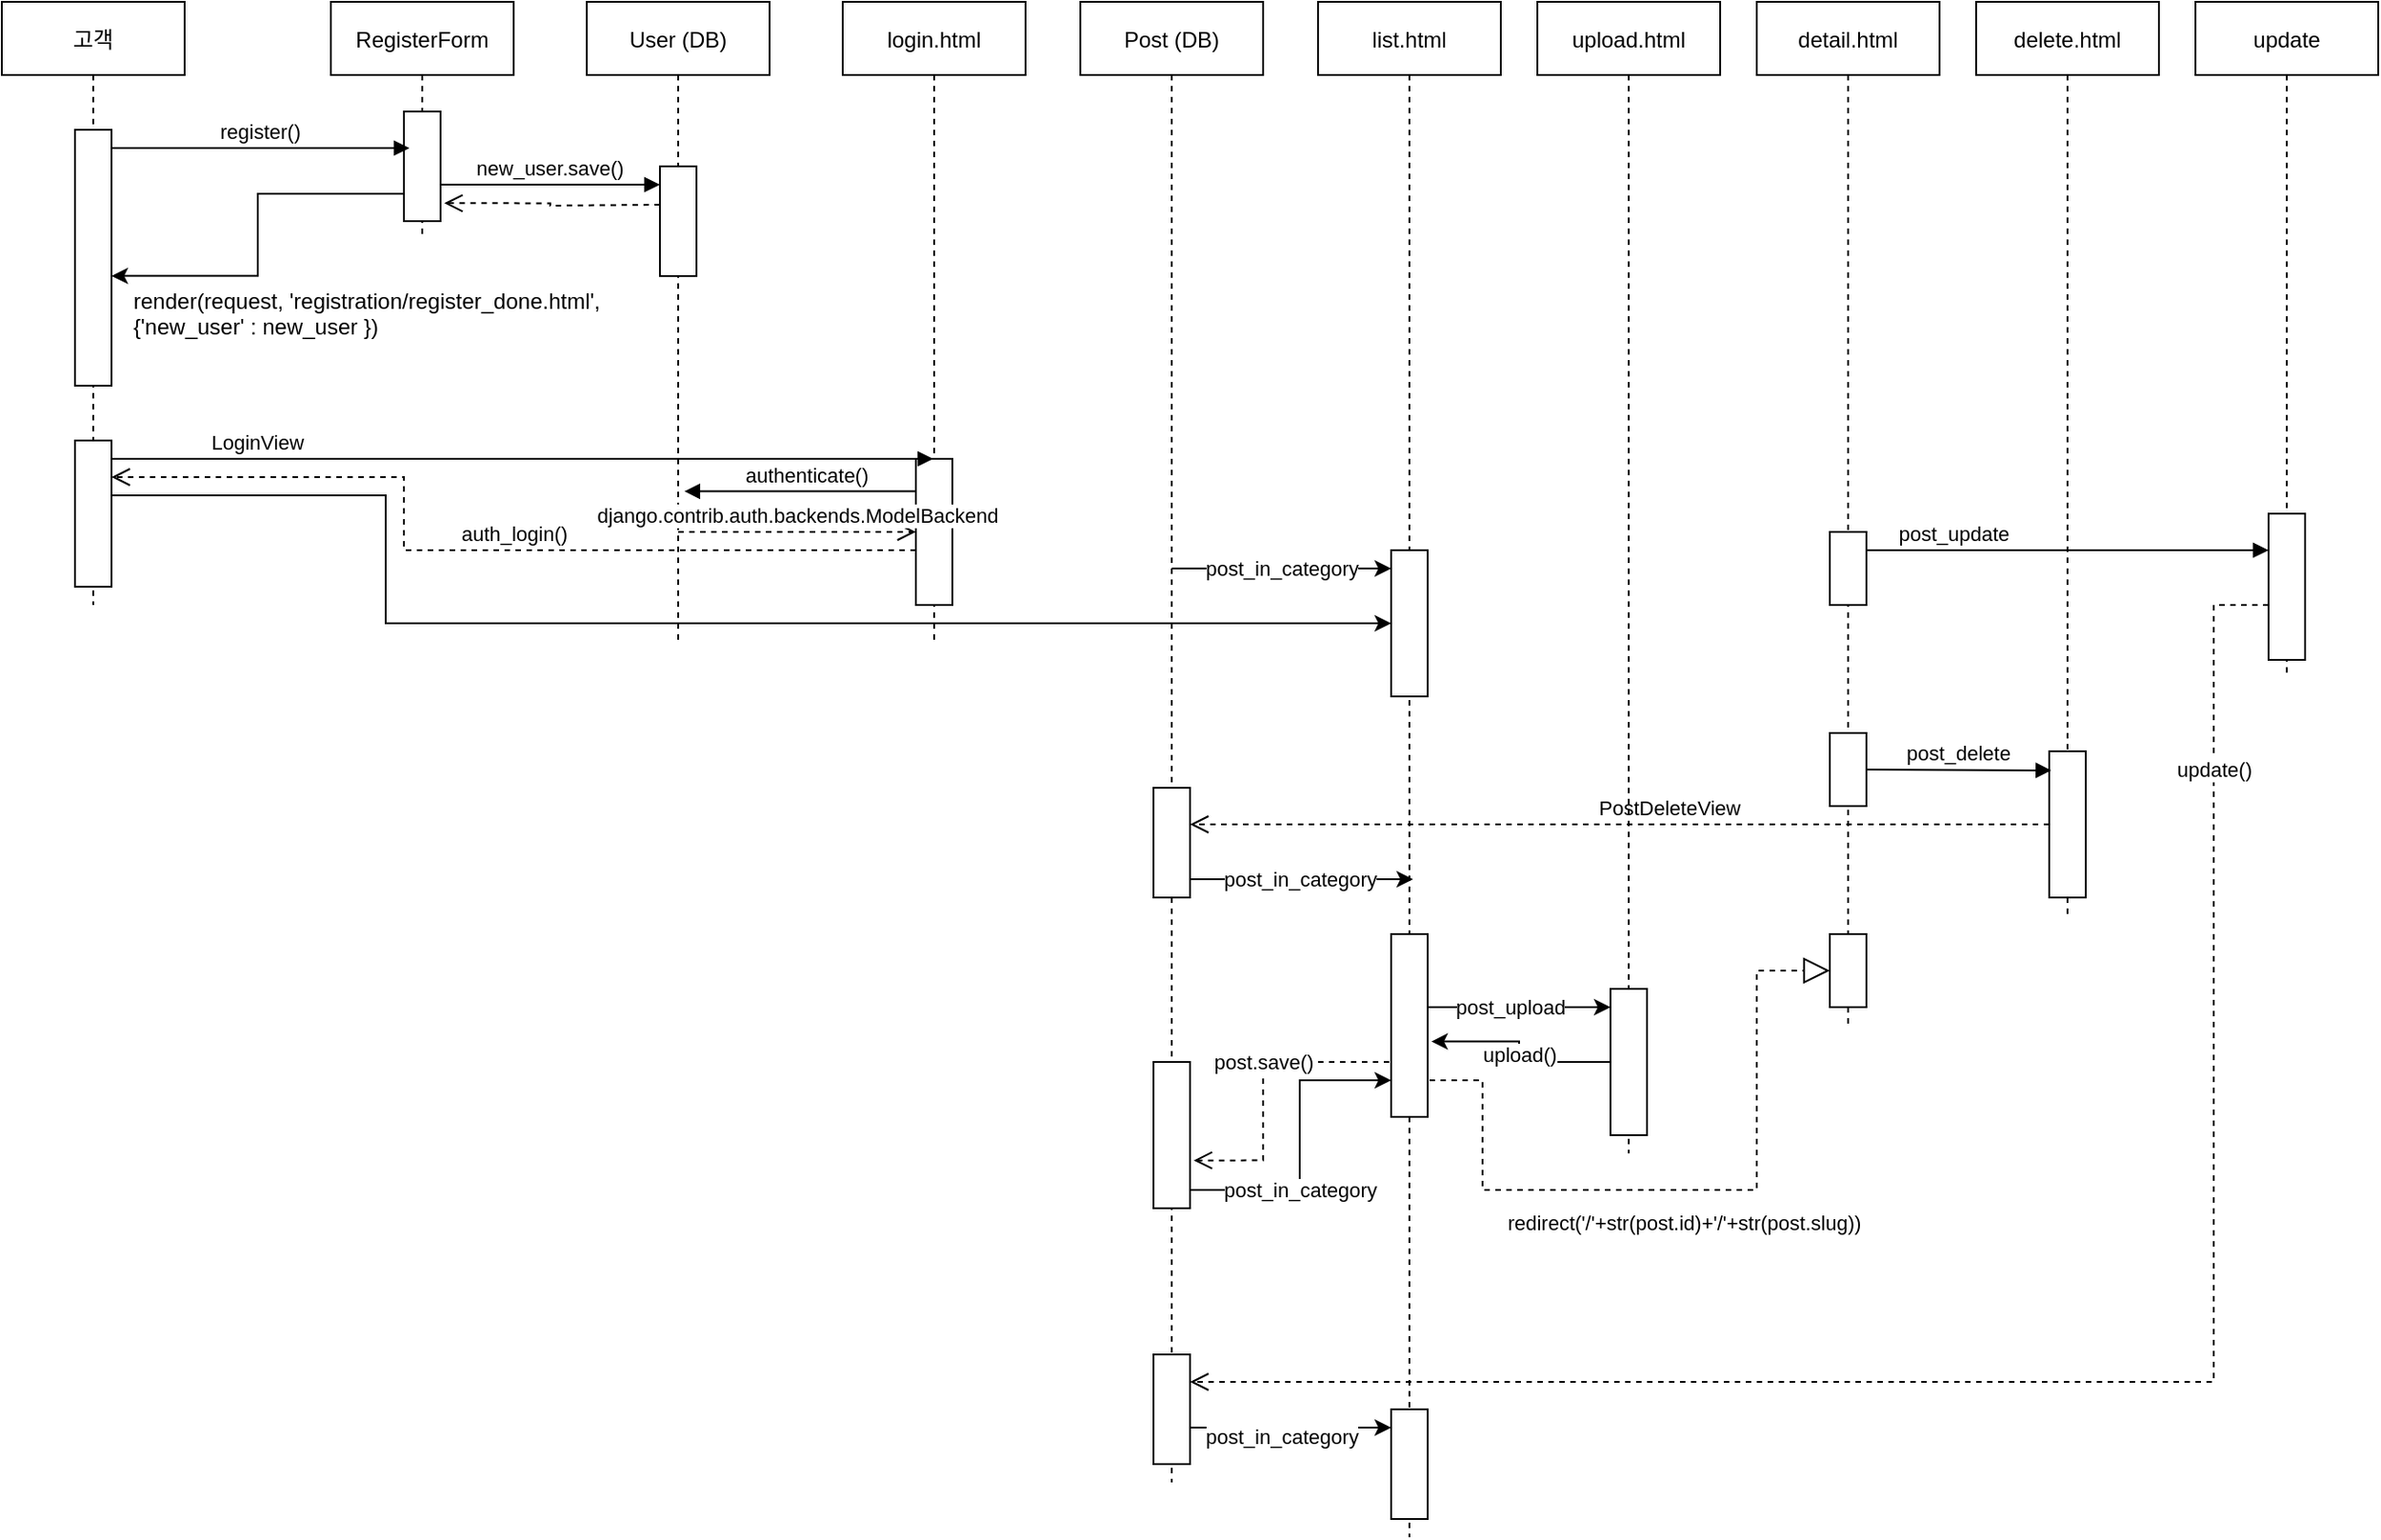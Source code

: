 <mxfile version="15.4.1" type="github">
  <diagram id="kgpKYQtTHZ0yAKxKKP6v" name="Page-1">
    <mxGraphModel dx="2062" dy="1154" grid="1" gridSize="10" guides="1" tooltips="1" connect="1" arrows="1" fold="1" page="1" pageScale="1" pageWidth="3300" pageHeight="4681" math="0" shadow="0">
      <root>
        <mxCell id="0" />
        <mxCell id="1" parent="0" />
        <mxCell id="3nuBFxr9cyL0pnOWT2aG-1" value="고객" style="shape=umlLifeline;perimeter=lifelinePerimeter;container=1;collapsible=0;recursiveResize=0;rounded=0;shadow=0;strokeWidth=1;" parent="1" vertex="1">
          <mxGeometry x="40" y="80" width="100" height="330" as="geometry" />
        </mxCell>
        <mxCell id="BS-xRKyWjwnMutiloFxV-136" value="" style="rounded=0;whiteSpace=wrap;html=1;" parent="3nuBFxr9cyL0pnOWT2aG-1" vertex="1">
          <mxGeometry x="40" y="70" width="20" height="140" as="geometry" />
        </mxCell>
        <mxCell id="3nuBFxr9cyL0pnOWT2aG-5" value="RegisterForm" style="shape=umlLifeline;perimeter=lifelinePerimeter;container=1;collapsible=0;recursiveResize=0;rounded=0;shadow=0;strokeWidth=1;" parent="1" vertex="1">
          <mxGeometry x="220" y="80" width="100" height="130" as="geometry" />
        </mxCell>
        <mxCell id="BS-xRKyWjwnMutiloFxV-17" value="" style="rounded=0;whiteSpace=wrap;html=1;" parent="3nuBFxr9cyL0pnOWT2aG-5" vertex="1">
          <mxGeometry x="40" y="60" width="20" height="60" as="geometry" />
        </mxCell>
        <mxCell id="3nuBFxr9cyL0pnOWT2aG-8" value="register()" style="verticalAlign=bottom;endArrow=block;entryX=0;entryY=0;shadow=0;strokeWidth=1;" parent="1" edge="1">
          <mxGeometry relative="1" as="geometry">
            <mxPoint x="100" y="160" as="sourcePoint" />
            <mxPoint x="263" y="160.0" as="targetPoint" />
          </mxGeometry>
        </mxCell>
        <mxCell id="BS-xRKyWjwnMutiloFxV-3" value="User (DB)" style="shape=umlLifeline;perimeter=lifelinePerimeter;container=1;collapsible=0;recursiveResize=0;rounded=0;shadow=0;strokeWidth=1;" parent="1" vertex="1">
          <mxGeometry x="360" y="80" width="100" height="350" as="geometry" />
        </mxCell>
        <mxCell id="BS-xRKyWjwnMutiloFxV-129" value="" style="html=1;points=[];perimeter=orthogonalPerimeter;" parent="BS-xRKyWjwnMutiloFxV-3" vertex="1">
          <mxGeometry x="40" y="90" width="20" height="60" as="geometry" />
        </mxCell>
        <mxCell id="BS-xRKyWjwnMutiloFxV-18" value="new_user.save()" style="verticalAlign=bottom;endArrow=block;shadow=0;strokeWidth=1;" parent="1" edge="1">
          <mxGeometry relative="1" as="geometry">
            <mxPoint x="280" y="180.0" as="sourcePoint" />
            <mxPoint x="400" y="180" as="targetPoint" />
          </mxGeometry>
        </mxCell>
        <mxCell id="BS-xRKyWjwnMutiloFxV-116" value="login.html" style="shape=umlLifeline;perimeter=lifelinePerimeter;container=1;collapsible=0;recursiveResize=0;rounded=0;shadow=0;strokeWidth=1;" parent="1" vertex="1">
          <mxGeometry x="500" y="80" width="100" height="350" as="geometry" />
        </mxCell>
        <mxCell id="BS-xRKyWjwnMutiloFxV-145" value="" style="rounded=0;whiteSpace=wrap;html=1;" parent="BS-xRKyWjwnMutiloFxV-116" vertex="1">
          <mxGeometry x="40" y="250" width="20" height="80" as="geometry" />
        </mxCell>
        <mxCell id="BS-xRKyWjwnMutiloFxV-130" value="authenticate()" style="html=1;verticalAlign=bottom;endArrow=block;rounded=0;edgeStyle=orthogonalEdgeStyle;entryX=0.524;entryY=0.453;entryDx=0;entryDy=0;entryPerimeter=0;" parent="1" edge="1">
          <mxGeometry relative="1" as="geometry">
            <mxPoint x="540" y="348" as="sourcePoint" />
            <Array as="points">
              <mxPoint x="540" y="345" />
              <mxPoint x="540" y="348" />
            </Array>
            <mxPoint x="413.4" y="347.8" as="targetPoint" />
          </mxGeometry>
        </mxCell>
        <mxCell id="BS-xRKyWjwnMutiloFxV-131" value="django.contrib.auth.backends.ModelBackend" style="html=1;verticalAlign=bottom;endArrow=open;dashed=1;endSize=8;rounded=0;edgeStyle=orthogonalEdgeStyle;" parent="1" source="BS-xRKyWjwnMutiloFxV-3" edge="1">
          <mxGeometry relative="1" as="geometry">
            <mxPoint x="540" y="370" as="targetPoint" />
            <mxPoint x="465.94" y="370.5" as="sourcePoint" />
            <Array as="points">
              <mxPoint x="520" y="370" />
              <mxPoint x="520" y="370" />
            </Array>
          </mxGeometry>
        </mxCell>
        <mxCell id="BS-xRKyWjwnMutiloFxV-140" value="auth_login()" style="html=1;verticalAlign=bottom;endArrow=open;dashed=1;endSize=8;rounded=0;edgeStyle=orthogonalEdgeStyle;entryX=1;entryY=0.25;entryDx=0;entryDy=0;" parent="1" target="BS-xRKyWjwnMutiloFxV-144" edge="1">
          <mxGeometry x="-0.083" relative="1" as="geometry">
            <mxPoint x="540" y="380" as="sourcePoint" />
            <mxPoint x="90" y="390" as="targetPoint" />
            <Array as="points">
              <mxPoint x="260" y="380" />
              <mxPoint x="260" y="340" />
            </Array>
            <mxPoint as="offset" />
          </mxGeometry>
        </mxCell>
        <mxCell id="BS-xRKyWjwnMutiloFxV-142" value="" style="rounded=0;whiteSpace=wrap;html=1;" parent="1" vertex="1">
          <mxGeometry x="80" y="320" width="20" height="50" as="geometry" />
        </mxCell>
        <mxCell id="u28G30YTxyB6MNuOs4cs-26" style="edgeStyle=orthogonalEdgeStyle;rounded=0;orthogonalLoop=1;jettySize=auto;html=1;exitX=1;exitY=0.5;exitDx=0;exitDy=0;" parent="1" source="BS-xRKyWjwnMutiloFxV-144" target="u28G30YTxyB6MNuOs4cs-24" edge="1">
          <mxGeometry relative="1" as="geometry">
            <mxPoint x="110" y="360" as="sourcePoint" />
            <Array as="points">
              <mxPoint x="100" y="350" />
              <mxPoint x="250" y="350" />
              <mxPoint x="250" y="420" />
            </Array>
          </mxGeometry>
        </mxCell>
        <mxCell id="BS-xRKyWjwnMutiloFxV-144" value="" style="rounded=0;whiteSpace=wrap;html=1;" parent="1" vertex="1">
          <mxGeometry x="80" y="320" width="20" height="80" as="geometry" />
        </mxCell>
        <mxCell id="BS-xRKyWjwnMutiloFxV-117" value="LoginView" style="verticalAlign=bottom;endArrow=block;shadow=0;strokeWidth=1;" parent="1" target="BS-xRKyWjwnMutiloFxV-116" edge="1">
          <mxGeometry x="-0.64" relative="1" as="geometry">
            <mxPoint x="100" y="330" as="sourcePoint" />
            <mxPoint x="600" y="330" as="targetPoint" />
            <mxPoint x="-1" as="offset" />
          </mxGeometry>
        </mxCell>
        <mxCell id="u28G30YTxyB6MNuOs4cs-18" value="Post (DB)" style="shape=umlLifeline;perimeter=lifelinePerimeter;container=1;collapsible=0;recursiveResize=0;rounded=0;shadow=0;strokeWidth=1;" parent="1" vertex="1">
          <mxGeometry x="630" y="80" width="100" height="810" as="geometry" />
        </mxCell>
        <mxCell id="u28G30YTxyB6MNuOs4cs-28" value="" style="rounded=0;whiteSpace=wrap;html=1;" parent="u28G30YTxyB6MNuOs4cs-18" vertex="1">
          <mxGeometry x="40" y="430" width="20" height="60" as="geometry" />
        </mxCell>
        <mxCell id="aV_OGx-12gnVHYisTV2A-9" value="" style="rounded=0;whiteSpace=wrap;html=1;" vertex="1" parent="u28G30YTxyB6MNuOs4cs-18">
          <mxGeometry x="40" y="580" width="20" height="80" as="geometry" />
        </mxCell>
        <mxCell id="aV_OGx-12gnVHYisTV2A-22" value="" style="rounded=0;whiteSpace=wrap;html=1;" vertex="1" parent="u28G30YTxyB6MNuOs4cs-18">
          <mxGeometry x="40" y="740" width="20" height="60" as="geometry" />
        </mxCell>
        <mxCell id="u28G30YTxyB6MNuOs4cs-20" value="list.html" style="shape=umlLifeline;perimeter=lifelinePerimeter;container=1;collapsible=0;recursiveResize=0;rounded=0;shadow=0;strokeWidth=1;" parent="1" vertex="1">
          <mxGeometry x="760" y="80" width="100" height="840" as="geometry" />
        </mxCell>
        <mxCell id="u28G30YTxyB6MNuOs4cs-24" value="" style="rounded=0;whiteSpace=wrap;html=1;" parent="u28G30YTxyB6MNuOs4cs-20" vertex="1">
          <mxGeometry x="40" y="300" width="20" height="80" as="geometry" />
        </mxCell>
        <mxCell id="aV_OGx-12gnVHYisTV2A-3" value="" style="rounded=0;whiteSpace=wrap;html=1;" vertex="1" parent="u28G30YTxyB6MNuOs4cs-20">
          <mxGeometry x="40" y="510" width="20" height="100" as="geometry" />
        </mxCell>
        <mxCell id="u28G30YTxyB6MNuOs4cs-39" value="detail.html" style="shape=umlLifeline;perimeter=lifelinePerimeter;container=1;collapsible=0;recursiveResize=0;rounded=0;shadow=0;strokeWidth=1;" parent="1" vertex="1">
          <mxGeometry x="1000" y="80" width="100" height="560" as="geometry" />
        </mxCell>
        <mxCell id="aV_OGx-12gnVHYisTV2A-15" value="" style="rounded=0;whiteSpace=wrap;html=1;" vertex="1" parent="u28G30YTxyB6MNuOs4cs-39">
          <mxGeometry x="40" y="400" width="20" height="40" as="geometry" />
        </mxCell>
        <mxCell id="aV_OGx-12gnVHYisTV2A-16" value="" style="rounded=0;whiteSpace=wrap;html=1;" vertex="1" parent="u28G30YTxyB6MNuOs4cs-39">
          <mxGeometry x="40" y="290" width="20" height="40" as="geometry" />
        </mxCell>
        <mxCell id="aV_OGx-12gnVHYisTV2A-27" value="" style="rounded=0;whiteSpace=wrap;html=1;" vertex="1" parent="u28G30YTxyB6MNuOs4cs-39">
          <mxGeometry x="40" y="510" width="20" height="40" as="geometry" />
        </mxCell>
        <mxCell id="u28G30YTxyB6MNuOs4cs-44" value="delete.html" style="shape=umlLifeline;perimeter=lifelinePerimeter;container=1;collapsible=0;recursiveResize=0;rounded=0;shadow=0;strokeWidth=1;" parent="1" vertex="1">
          <mxGeometry x="1120" y="80" width="100" height="500" as="geometry" />
        </mxCell>
        <mxCell id="u28G30YTxyB6MNuOs4cs-48" value="" style="rounded=0;whiteSpace=wrap;html=1;" parent="u28G30YTxyB6MNuOs4cs-44" vertex="1">
          <mxGeometry x="40" y="410" width="20" height="80" as="geometry" />
        </mxCell>
        <mxCell id="aV_OGx-12gnVHYisTV2A-17" value="post_update" style="verticalAlign=bottom;endArrow=block;shadow=0;strokeWidth=1;entryX=0;entryY=0.25;entryDx=0;entryDy=0;" edge="1" parent="u28G30YTxyB6MNuOs4cs-44" target="aV_OGx-12gnVHYisTV2A-24">
          <mxGeometry x="-0.564" relative="1" as="geometry">
            <mxPoint x="-60" y="300" as="sourcePoint" />
            <mxPoint x="41.16" y="300.06" as="targetPoint" />
            <mxPoint as="offset" />
          </mxGeometry>
        </mxCell>
        <mxCell id="u28G30YTxyB6MNuOs4cs-47" value="PostDeleteView" style="html=1;verticalAlign=bottom;endArrow=open;dashed=1;endSize=8;rounded=0;edgeStyle=orthogonalEdgeStyle;exitX=0;exitY=0.5;exitDx=0;exitDy=0;" parent="1" source="u28G30YTxyB6MNuOs4cs-48" edge="1">
          <mxGeometry x="-0.113" relative="1" as="geometry">
            <mxPoint x="1040" y="530" as="sourcePoint" />
            <mxPoint x="690" y="530" as="targetPoint" />
            <Array as="points">
              <mxPoint x="690" y="530" />
            </Array>
            <mxPoint as="offset" />
          </mxGeometry>
        </mxCell>
        <mxCell id="u28G30YTxyB6MNuOs4cs-52" value="post_in_category" style="edgeStyle=orthogonalEdgeStyle;rounded=0;orthogonalLoop=1;jettySize=auto;html=1;" parent="1" source="u28G30YTxyB6MNuOs4cs-18" edge="1">
          <mxGeometry relative="1" as="geometry">
            <mxPoint x="800" y="390" as="targetPoint" />
            <Array as="points">
              <mxPoint x="800" y="390" />
            </Array>
          </mxGeometry>
        </mxCell>
        <mxCell id="u28G30YTxyB6MNuOs4cs-59" value="post_in_category" style="edgeStyle=orthogonalEdgeStyle;rounded=0;orthogonalLoop=1;jettySize=auto;html=1;" parent="1" edge="1">
          <mxGeometry x="-0.016" relative="1" as="geometry">
            <mxPoint x="690" y="560" as="sourcePoint" />
            <mxPoint x="812" y="560" as="targetPoint" />
            <Array as="points">
              <mxPoint x="812" y="560" />
            </Array>
            <mxPoint as="offset" />
          </mxGeometry>
        </mxCell>
        <mxCell id="aV_OGx-12gnVHYisTV2A-1" value="upload.html" style="shape=umlLifeline;perimeter=lifelinePerimeter;container=1;collapsible=0;recursiveResize=0;rounded=0;shadow=0;strokeWidth=1;" vertex="1" parent="1">
          <mxGeometry x="880" y="80" width="100" height="630" as="geometry" />
        </mxCell>
        <mxCell id="aV_OGx-12gnVHYisTV2A-5" value="" style="rounded=0;whiteSpace=wrap;html=1;" vertex="1" parent="aV_OGx-12gnVHYisTV2A-1">
          <mxGeometry x="40" y="540" width="20" height="80" as="geometry" />
        </mxCell>
        <mxCell id="aV_OGx-12gnVHYisTV2A-2" value="post_upload" style="edgeStyle=orthogonalEdgeStyle;rounded=0;orthogonalLoop=1;jettySize=auto;html=1;exitX=1;exitY=0.5;exitDx=0;exitDy=0;" edge="1" parent="1" source="aV_OGx-12gnVHYisTV2A-3">
          <mxGeometry relative="1" as="geometry">
            <mxPoint x="810" y="630" as="sourcePoint" />
            <mxPoint x="920" y="630" as="targetPoint" />
            <Array as="points">
              <mxPoint x="875" y="630" />
              <mxPoint x="875" y="630" />
            </Array>
          </mxGeometry>
        </mxCell>
        <mxCell id="aV_OGx-12gnVHYisTV2A-4" value="update" style="shape=umlLifeline;perimeter=lifelinePerimeter;container=1;collapsible=0;recursiveResize=0;rounded=0;shadow=0;strokeWidth=1;" vertex="1" parent="1">
          <mxGeometry x="1240" y="80" width="100" height="370" as="geometry" />
        </mxCell>
        <mxCell id="aV_OGx-12gnVHYisTV2A-24" value="" style="rounded=0;whiteSpace=wrap;html=1;" vertex="1" parent="aV_OGx-12gnVHYisTV2A-4">
          <mxGeometry x="40" y="280" width="20" height="80" as="geometry" />
        </mxCell>
        <mxCell id="aV_OGx-12gnVHYisTV2A-8" value="upload()" style="edgeStyle=orthogonalEdgeStyle;rounded=0;orthogonalLoop=1;jettySize=auto;html=1;entryX=1.1;entryY=0.588;entryDx=0;entryDy=0;entryPerimeter=0;" edge="1" parent="1" source="aV_OGx-12gnVHYisTV2A-5" target="aV_OGx-12gnVHYisTV2A-3">
          <mxGeometry relative="1" as="geometry" />
        </mxCell>
        <mxCell id="aV_OGx-12gnVHYisTV2A-10" value="post.save()" style="html=1;verticalAlign=bottom;endArrow=open;dashed=1;endSize=8;rounded=0;edgeStyle=orthogonalEdgeStyle;exitX=0;exitY=0.75;exitDx=0;exitDy=0;entryX=1.1;entryY=0.673;entryDx=0;entryDy=0;entryPerimeter=0;" edge="1" parent="1" source="aV_OGx-12gnVHYisTV2A-3" target="aV_OGx-12gnVHYisTV2A-9">
          <mxGeometry relative="1" as="geometry">
            <mxPoint x="420" y="230" as="sourcePoint" />
            <mxPoint x="109.0" y="230" as="targetPoint" />
            <Array as="points">
              <mxPoint x="800" y="660" />
              <mxPoint x="730" y="660" />
              <mxPoint x="730" y="714" />
            </Array>
          </mxGeometry>
        </mxCell>
        <mxCell id="aV_OGx-12gnVHYisTV2A-12" value="post_in_category" style="edgeStyle=orthogonalEdgeStyle;rounded=0;orthogonalLoop=1;jettySize=auto;html=1;" edge="1" parent="1">
          <mxGeometry x="-0.294" relative="1" as="geometry">
            <mxPoint x="690" y="730" as="sourcePoint" />
            <mxPoint x="800" y="670" as="targetPoint" />
            <Array as="points">
              <mxPoint x="750" y="730" />
              <mxPoint x="750" y="670" />
            </Array>
            <mxPoint as="offset" />
          </mxGeometry>
        </mxCell>
        <mxCell id="u28G30YTxyB6MNuOs4cs-42" value="" style="endArrow=block;dashed=1;endFill=0;endSize=12;html=1;rounded=0;edgeStyle=orthogonalEdgeStyle;exitX=1;exitY=0.75;exitDx=0;exitDy=0;" parent="1" edge="1" source="aV_OGx-12gnVHYisTV2A-3">
          <mxGeometry width="160" relative="1" as="geometry">
            <mxPoint x="810" y="478" as="sourcePoint" />
            <mxPoint x="1040" y="610" as="targetPoint" />
            <Array as="points">
              <mxPoint x="820" y="670" />
              <mxPoint x="850" y="670" />
              <mxPoint x="850" y="730" />
              <mxPoint x="1000" y="730" />
              <mxPoint x="1000" y="610" />
            </Array>
          </mxGeometry>
        </mxCell>
        <mxCell id="u28G30YTxyB6MNuOs4cs-43" value="redirect(&#39;/&#39;+str(post.id)+&#39;/&#39;+str(post.slug))" style="edgeLabel;html=1;align=center;verticalAlign=middle;resizable=0;points=[];" parent="u28G30YTxyB6MNuOs4cs-42" vertex="1" connectable="0">
          <mxGeometry x="0.517" y="1" relative="1" as="geometry">
            <mxPoint x="-39" y="80" as="offset" />
          </mxGeometry>
        </mxCell>
        <mxCell id="u28G30YTxyB6MNuOs4cs-46" value="post_delete" style="verticalAlign=bottom;endArrow=block;shadow=0;strokeWidth=1;entryX=0.058;entryY=0.131;entryDx=0;entryDy=0;entryPerimeter=0;exitX=1;exitY=0.5;exitDx=0;exitDy=0;" parent="1" target="u28G30YTxyB6MNuOs4cs-48" edge="1" source="aV_OGx-12gnVHYisTV2A-15">
          <mxGeometry relative="1" as="geometry">
            <mxPoint x="1050" y="520" as="sourcePoint" />
            <mxPoint x="1170" y="520" as="targetPoint" />
          </mxGeometry>
        </mxCell>
        <mxCell id="aV_OGx-12gnVHYisTV2A-18" value="update()" style="html=1;verticalAlign=bottom;endArrow=open;dashed=1;endSize=8;rounded=0;edgeStyle=orthogonalEdgeStyle;" edge="1" parent="1">
          <mxGeometry x="-0.746" relative="1" as="geometry">
            <mxPoint x="1280" y="410" as="sourcePoint" />
            <mxPoint x="690" y="835" as="targetPoint" />
            <Array as="points">
              <mxPoint x="1250" y="410" />
              <mxPoint x="1250" y="835" />
            </Array>
            <mxPoint as="offset" />
          </mxGeometry>
        </mxCell>
        <mxCell id="aV_OGx-12gnVHYisTV2A-25" value="" style="rounded=0;whiteSpace=wrap;html=1;" vertex="1" parent="1">
          <mxGeometry x="800" y="850" width="20" height="60" as="geometry" />
        </mxCell>
        <mxCell id="aV_OGx-12gnVHYisTV2A-26" value="post_in_category" style="edgeStyle=orthogonalEdgeStyle;rounded=0;orthogonalLoop=1;jettySize=auto;html=1;exitX=1;exitY=0.75;exitDx=0;exitDy=0;" edge="1" parent="1" source="aV_OGx-12gnVHYisTV2A-22">
          <mxGeometry x="-0.043" y="-5" relative="1" as="geometry">
            <mxPoint x="700" y="740" as="sourcePoint" />
            <mxPoint x="800" y="860" as="targetPoint" />
            <Array as="points">
              <mxPoint x="690" y="860" />
              <mxPoint x="800" y="860" />
            </Array>
            <mxPoint as="offset" />
          </mxGeometry>
        </mxCell>
        <mxCell id="aV_OGx-12gnVHYisTV2A-28" value="render(request, &#39;registration/register_done.html&#39;,{&#39;new_user&#39; : new_user })" style="text;whiteSpace=wrap;html=1;" vertex="1" parent="1">
          <mxGeometry x="110" y="230" width="260" height="40" as="geometry" />
        </mxCell>
        <mxCell id="aV_OGx-12gnVHYisTV2A-29" value="" style="html=1;verticalAlign=bottom;endArrow=open;dashed=1;endSize=8;rounded=0;edgeStyle=orthogonalEdgeStyle;entryX=1.1;entryY=0.836;entryDx=0;entryDy=0;entryPerimeter=0;" edge="1" parent="1" target="BS-xRKyWjwnMutiloFxV-17">
          <mxGeometry relative="1" as="geometry">
            <mxPoint x="400" y="191" as="sourcePoint" />
            <mxPoint x="320" y="200" as="targetPoint" />
            <Array as="points" />
          </mxGeometry>
        </mxCell>
        <mxCell id="aV_OGx-12gnVHYisTV2A-30" style="edgeStyle=orthogonalEdgeStyle;rounded=0;orthogonalLoop=1;jettySize=auto;html=1;exitX=0;exitY=0.75;exitDx=0;exitDy=0;entryX=1;entryY=0.571;entryDx=0;entryDy=0;entryPerimeter=0;" edge="1" parent="1" source="BS-xRKyWjwnMutiloFxV-17" target="BS-xRKyWjwnMutiloFxV-136">
          <mxGeometry relative="1" as="geometry" />
        </mxCell>
      </root>
    </mxGraphModel>
  </diagram>
</mxfile>
